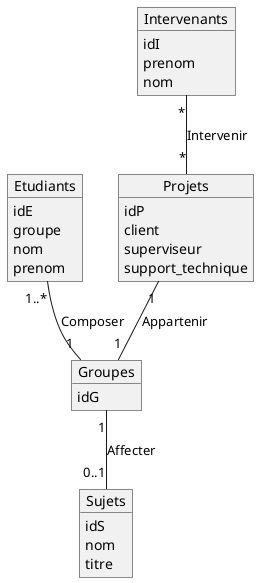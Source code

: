 @startuml

object Etudiants {
  idE
  groupe
  nom
  prenom
}

object Sujets{
	idS
	nom
	titre
}

object Intervenants{
	idI
	prenom
	nom
}

object Projets{
	idP
	client
	superviseur
	support_technique
}

object Groupes{
	idG
}

Projets "1"--"1" Groupes : Appartenir
Groupes "1"--"0..1" Sujets : Affecter
Intervenants "*"--"*" Projets : Intervenir
Etudiants "1..*"--"1" Groupes : Composer


@enduml
